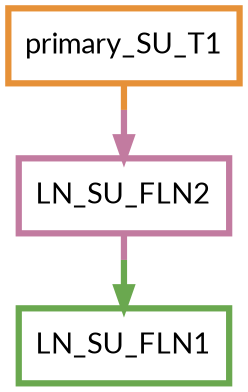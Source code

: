 digraph  {
dpi=600;size=3.5;
LN_SU_FLN1 [color="#6aa84fff", fillcolor=white, fontname=Lato, penwidth="3.0", shape=box];
LN_SU_FLN2 [color="#c27ba0ff", fillcolor=white, fontname=Lato, penwidth="3.0", shape=box];
primary_SU_T1 [color="#e69138ff", fillcolor=white, fontname=Lato, penwidth="3.0", shape=box];
LN_SU_FLN2 -> LN_SU_FLN1  [color="#c27ba0ff;0.5:#6aa84fff", key=0, penwidth=3];
primary_SU_T1 -> LN_SU_FLN2  [color="#e69138ff;0.5:#c27ba0ff", key=0, penwidth=3];
}
